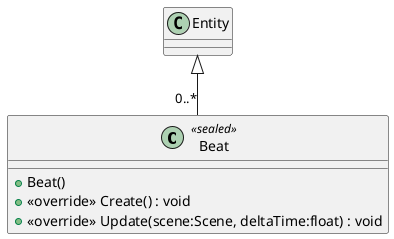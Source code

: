 @startuml
class Beat <<sealed>> {
    + Beat()
    + <<override>> Create() : void
    + <<override>> Update(scene:Scene, deltaTime:float) : void
}
Entity <|-- "0..*" Beat
@enduml
